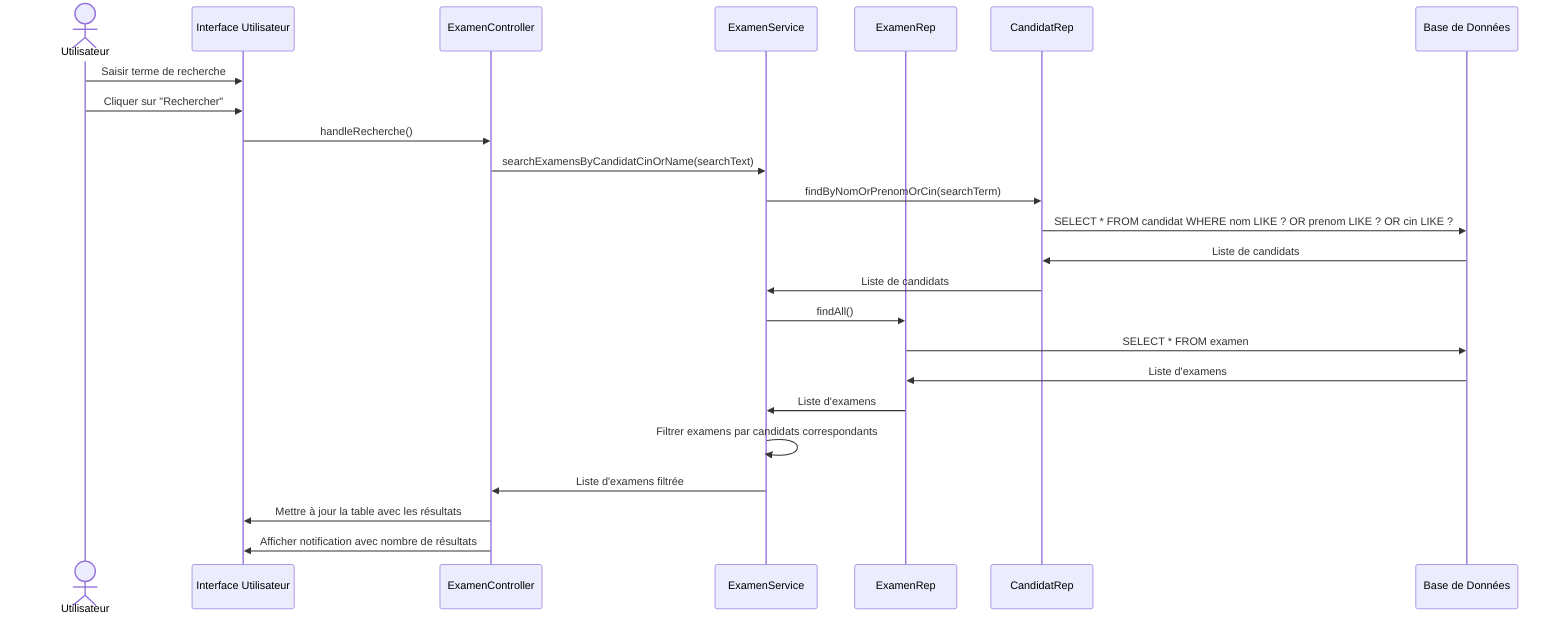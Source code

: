 sequenceDiagram
    actor Utilisateur
    participant IHM as Interface Utilisateur
    participant Ctrl as ExamenController
    participant Svc as ExamenService
    participant Rep as ExamenRep
    participant CandidatRep as CandidatRep
    participant DB as Base de Données

    Utilisateur->>IHM: Saisir terme de recherche
    Utilisateur->>IHM: Cliquer sur "Rechercher"
    IHM->>Ctrl: handleRecherche()
    Ctrl->>Svc: searchExamensByCandidatCinOrName(searchText)
    Svc->>CandidatRep: findByNomOrPrenomOrCin(searchTerm)
    CandidatRep->>DB: SELECT * FROM candidat WHERE nom LIKE ? OR prenom LIKE ? OR cin LIKE ?
    DB->>CandidatRep: Liste de candidats
    CandidatRep->>Svc: Liste de candidats
    Svc->>Rep: findAll()
    Rep->>DB: SELECT * FROM examen
    DB->>Rep: Liste d'examens
    Rep->>Svc: Liste d'examens
    Svc->>Svc: Filtrer examens par candidats correspondants
    Svc->>Ctrl: Liste d'examens filtrée
    Ctrl->>IHM: Mettre à jour la table avec les résultats
    Ctrl->>IHM: Afficher notification avec nombre de résultats